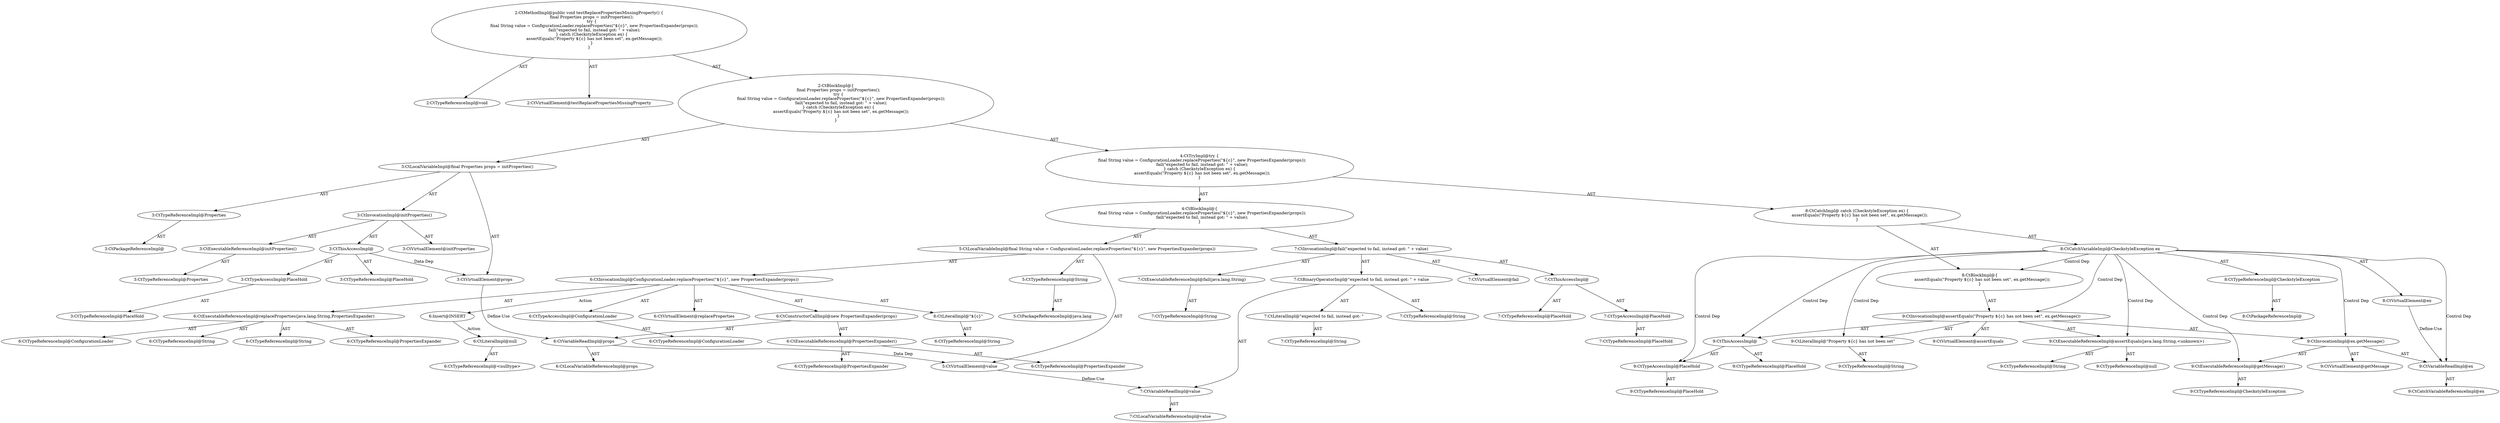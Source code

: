 digraph "testReplacePropertiesMissingProperty#?" {
0 [label="2:CtTypeReferenceImpl@void" shape=ellipse]
1 [label="2:CtVirtualElement@testReplacePropertiesMissingProperty" shape=ellipse]
2 [label="3:CtTypeReferenceImpl@Properties" shape=ellipse]
3 [label="3:CtPackageReferenceImpl@" shape=ellipse]
4 [label="3:CtExecutableReferenceImpl@initProperties()" shape=ellipse]
5 [label="3:CtTypeReferenceImpl@Properties" shape=ellipse]
6 [label="3:CtVirtualElement@initProperties" shape=ellipse]
7 [label="3:CtTypeAccessImpl@PlaceHold" shape=ellipse]
8 [label="3:CtTypeReferenceImpl@PlaceHold" shape=ellipse]
9 [label="3:CtThisAccessImpl@" shape=ellipse]
10 [label="3:CtTypeReferenceImpl@PlaceHold" shape=ellipse]
11 [label="3:CtInvocationImpl@initProperties()" shape=ellipse]
12 [label="3:CtVirtualElement@props" shape=ellipse]
13 [label="3:CtLocalVariableImpl@final Properties props = initProperties()" shape=ellipse]
14 [label="5:CtTypeReferenceImpl@String" shape=ellipse]
15 [label="5:CtPackageReferenceImpl@java.lang" shape=ellipse]
16 [label="6:CtExecutableReferenceImpl@replaceProperties(java.lang.String,PropertiesExpander)" shape=ellipse]
17 [label="6:CtTypeReferenceImpl@ConfigurationLoader" shape=ellipse]
18 [label="6:CtTypeReferenceImpl@String" shape=ellipse]
19 [label="6:CtTypeReferenceImpl@String" shape=ellipse]
20 [label="6:CtTypeReferenceImpl@PropertiesExpander" shape=ellipse]
21 [label="6:CtVirtualElement@replaceProperties" shape=ellipse]
22 [label="6:CtTypeAccessImpl@ConfigurationLoader" shape=ellipse]
23 [label="6:CtTypeReferenceImpl@ConfigurationLoader" shape=ellipse]
24 [label="6:CtLiteralImpl@\"$\{c\}\"" shape=ellipse]
25 [label="6:CtTypeReferenceImpl@String" shape=ellipse]
26 [label="6:CtExecutableReferenceImpl@PropertiesExpander()" shape=ellipse]
27 [label="6:CtTypeReferenceImpl@PropertiesExpander" shape=ellipse]
28 [label="6:CtTypeReferenceImpl@PropertiesExpander" shape=ellipse]
29 [label="6:CtVariableReadImpl@props" shape=ellipse]
30 [label="6:CtLocalVariableReferenceImpl@props" shape=ellipse]
31 [label="6:CtConstructorCallImpl@new PropertiesExpander(props)" shape=ellipse]
32 [label="6:CtInvocationImpl@ConfigurationLoader.replaceProperties(\"$\{c\}\", new PropertiesExpander(props))" shape=ellipse]
33 [label="5:CtVirtualElement@value" shape=ellipse]
34 [label="5:CtLocalVariableImpl@final String value = ConfigurationLoader.replaceProperties(\"$\{c\}\", new PropertiesExpander(props))" shape=ellipse]
35 [label="7:CtExecutableReferenceImpl@fail(java.lang.String)" shape=ellipse]
36 [label="7:CtTypeReferenceImpl@String" shape=ellipse]
37 [label="7:CtVirtualElement@fail" shape=ellipse]
38 [label="7:CtTypeAccessImpl@PlaceHold" shape=ellipse]
39 [label="7:CtTypeReferenceImpl@PlaceHold" shape=ellipse]
40 [label="7:CtThisAccessImpl@" shape=ellipse]
41 [label="7:CtTypeReferenceImpl@PlaceHold" shape=ellipse]
42 [label="7:CtLiteralImpl@\"expected to fail, instead got: \"" shape=ellipse]
43 [label="7:CtTypeReferenceImpl@String" shape=ellipse]
44 [label="7:CtVariableReadImpl@value" shape=ellipse]
45 [label="7:CtLocalVariableReferenceImpl@value" shape=ellipse]
46 [label="7:CtBinaryOperatorImpl@\"expected to fail, instead got: \" + value" shape=ellipse]
47 [label="7:CtTypeReferenceImpl@String" shape=ellipse]
48 [label="7:CtInvocationImpl@fail(\"expected to fail, instead got: \" + value)" shape=ellipse]
49 [label="4:CtBlockImpl@\{
    final String value = ConfigurationLoader.replaceProperties(\"$\{c\}\", new PropertiesExpander(props));
    fail(\"expected to fail, instead got: \" + value);
\}" shape=ellipse]
50 [label="8:CtVirtualElement@ex" shape=ellipse]
51 [label="8:CtTypeReferenceImpl@CheckstyleException" shape=ellipse]
52 [label="8:CtPackageReferenceImpl@" shape=ellipse]
53 [label="8:CtCatchVariableImpl@CheckstyleException ex" shape=ellipse]
54 [label="9:CtExecutableReferenceImpl@assertEquals(java.lang.String,<unknown>)" shape=ellipse]
55 [label="9:CtTypeReferenceImpl@String" shape=ellipse]
56 [label="9:CtTypeReferenceImpl@null" shape=ellipse]
57 [label="9:CtVirtualElement@assertEquals" shape=ellipse]
58 [label="9:CtTypeAccessImpl@PlaceHold" shape=ellipse]
59 [label="9:CtTypeReferenceImpl@PlaceHold" shape=ellipse]
60 [label="9:CtThisAccessImpl@" shape=ellipse]
61 [label="9:CtTypeReferenceImpl@PlaceHold" shape=ellipse]
62 [label="9:CtLiteralImpl@\"Property $\{c\} has not been set\"" shape=ellipse]
63 [label="9:CtTypeReferenceImpl@String" shape=ellipse]
64 [label="9:CtExecutableReferenceImpl@getMessage()" shape=ellipse]
65 [label="9:CtTypeReferenceImpl@CheckstyleException" shape=ellipse]
66 [label="9:CtVirtualElement@getMessage" shape=ellipse]
67 [label="9:CtVariableReadImpl@ex" shape=ellipse]
68 [label="9:CtCatchVariableReferenceImpl@ex" shape=ellipse]
69 [label="9:CtInvocationImpl@ex.getMessage()" shape=ellipse]
70 [label="9:CtInvocationImpl@assertEquals(\"Property $\{c\} has not been set\", ex.getMessage())" shape=ellipse]
71 [label="8:CtBlockImpl@\{
    assertEquals(\"Property $\{c\} has not been set\", ex.getMessage());
\}" shape=ellipse]
72 [label="8:CtCatchImpl@ catch (CheckstyleException ex) \{
    assertEquals(\"Property $\{c\} has not been set\", ex.getMessage());
\}" shape=ellipse]
73 [label="4:CtTryImpl@try \{
    final String value = ConfigurationLoader.replaceProperties(\"$\{c\}\", new PropertiesExpander(props));
    fail(\"expected to fail, instead got: \" + value);
\} catch (CheckstyleException ex) \{
    assertEquals(\"Property $\{c\} has not been set\", ex.getMessage());
\}" shape=ellipse]
74 [label="2:CtBlockImpl@\{
    final Properties props = initProperties();
    try \{
        final String value = ConfigurationLoader.replaceProperties(\"$\{c\}\", new PropertiesExpander(props));
        fail(\"expected to fail, instead got: \" + value);
    \} catch (CheckstyleException ex) \{
        assertEquals(\"Property $\{c\} has not been set\", ex.getMessage());
    \}
\}" shape=ellipse]
75 [label="2:CtMethodImpl@public void testReplacePropertiesMissingProperty() \{
    final Properties props = initProperties();
    try \{
        final String value = ConfigurationLoader.replaceProperties(\"$\{c\}\", new PropertiesExpander(props));
        fail(\"expected to fail, instead got: \" + value);
    \} catch (CheckstyleException ex) \{
        assertEquals(\"Property $\{c\} has not been set\", ex.getMessage());
    \}
\}" shape=ellipse]
76 [label="6:Insert@INSERT" shape=ellipse]
77 [label="6:CtTypeReferenceImpl@<nulltype>" shape=ellipse]
78 [label="6:CtLiteralImpl@null" shape=ellipse]
2 -> 3 [label="AST"];
4 -> 5 [label="AST"];
7 -> 8 [label="AST"];
9 -> 10 [label="AST"];
9 -> 7 [label="AST"];
9 -> 12 [label="Data Dep"];
11 -> 6 [label="AST"];
11 -> 9 [label="AST"];
11 -> 4 [label="AST"];
12 -> 29 [label="Define-Use"];
13 -> 12 [label="AST"];
13 -> 2 [label="AST"];
13 -> 11 [label="AST"];
14 -> 15 [label="AST"];
16 -> 17 [label="AST"];
16 -> 18 [label="AST"];
16 -> 19 [label="AST"];
16 -> 20 [label="AST"];
22 -> 23 [label="AST"];
24 -> 25 [label="AST"];
26 -> 27 [label="AST"];
26 -> 28 [label="AST"];
29 -> 30 [label="AST"];
29 -> 33 [label="Data Dep"];
31 -> 26 [label="AST"];
31 -> 29 [label="AST"];
32 -> 21 [label="AST"];
32 -> 22 [label="AST"];
32 -> 16 [label="AST"];
32 -> 24 [label="AST"];
32 -> 31 [label="AST"];
32 -> 76 [label="Action"];
33 -> 44 [label="Define-Use"];
34 -> 33 [label="AST"];
34 -> 14 [label="AST"];
34 -> 32 [label="AST"];
35 -> 36 [label="AST"];
38 -> 39 [label="AST"];
40 -> 41 [label="AST"];
40 -> 38 [label="AST"];
42 -> 43 [label="AST"];
44 -> 45 [label="AST"];
46 -> 47 [label="AST"];
46 -> 42 [label="AST"];
46 -> 44 [label="AST"];
48 -> 37 [label="AST"];
48 -> 40 [label="AST"];
48 -> 35 [label="AST"];
48 -> 46 [label="AST"];
49 -> 34 [label="AST"];
49 -> 48 [label="AST"];
50 -> 67 [label="Define-Use"];
51 -> 52 [label="AST"];
53 -> 50 [label="AST"];
53 -> 51 [label="AST"];
53 -> 71 [label="Control Dep"];
53 -> 70 [label="Control Dep"];
53 -> 54 [label="Control Dep"];
53 -> 60 [label="Control Dep"];
53 -> 58 [label="Control Dep"];
53 -> 62 [label="Control Dep"];
53 -> 69 [label="Control Dep"];
53 -> 64 [label="Control Dep"];
53 -> 67 [label="Control Dep"];
54 -> 55 [label="AST"];
54 -> 56 [label="AST"];
58 -> 59 [label="AST"];
60 -> 61 [label="AST"];
60 -> 58 [label="AST"];
62 -> 63 [label="AST"];
64 -> 65 [label="AST"];
67 -> 68 [label="AST"];
69 -> 66 [label="AST"];
69 -> 67 [label="AST"];
69 -> 64 [label="AST"];
70 -> 57 [label="AST"];
70 -> 60 [label="AST"];
70 -> 54 [label="AST"];
70 -> 62 [label="AST"];
70 -> 69 [label="AST"];
71 -> 70 [label="AST"];
72 -> 53 [label="AST"];
72 -> 71 [label="AST"];
73 -> 49 [label="AST"];
73 -> 72 [label="AST"];
74 -> 13 [label="AST"];
74 -> 73 [label="AST"];
75 -> 1 [label="AST"];
75 -> 0 [label="AST"];
75 -> 74 [label="AST"];
76 -> 78 [label="Action"];
78 -> 77 [label="AST"];
}